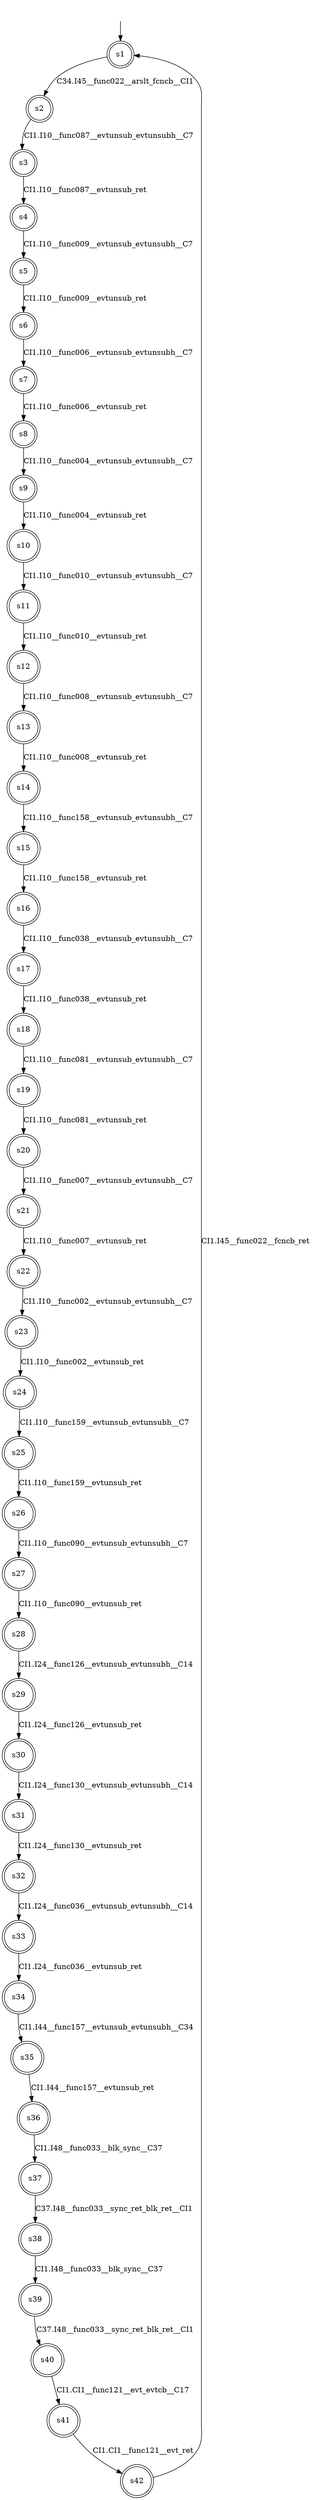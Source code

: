 digraph automaton {
	1 [label=<s1> shape="doublecircle"];
	2 [label=<s2> shape="doublecircle"];
	3 [label=<s3> shape="doublecircle"];
	4 [label=<s4> shape="doublecircle"];
	5 [label=<s5> shape="doublecircle"];
	6 [label=<s6> shape="doublecircle"];
	7 [label=<s7> shape="doublecircle"];
	8 [label=<s8> shape="doublecircle"];
	9 [label=<s9> shape="doublecircle"];
	10 [label=<s10> shape="doublecircle"];
	11 [label=<s11> shape="doublecircle"];
	12 [label=<s12> shape="doublecircle"];
	13 [label=<s13> shape="doublecircle"];
	14 [label=<s14> shape="doublecircle"];
	15 [label=<s15> shape="doublecircle"];
	16 [label=<s16> shape="doublecircle"];
	17 [label=<s17> shape="doublecircle"];
	18 [label=<s18> shape="doublecircle"];
	19 [label=<s19> shape="doublecircle"];
	20 [label=<s20> shape="doublecircle"];
	21 [label=<s21> shape="doublecircle"];
	22 [label=<s22> shape="doublecircle"];
	23 [label=<s23> shape="doublecircle"];
	24 [label=<s24> shape="doublecircle"];
	25 [label=<s25> shape="doublecircle"];
	26 [label=<s26> shape="doublecircle"];
	27 [label=<s27> shape="doublecircle"];
	28 [label=<s28> shape="doublecircle"];
	29 [label=<s29> shape="doublecircle"];
	30 [label=<s30> shape="doublecircle"];
	31 [label=<s31> shape="doublecircle"];
	32 [label=<s32> shape="doublecircle"];
	33 [label=<s33> shape="doublecircle"];
	34 [label=<s34> shape="doublecircle"];
	35 [label=<s35> shape="doublecircle"];
	36 [label=<s36> shape="doublecircle"];
	37 [label=<s37> shape="doublecircle"];
	38 [label=<s38> shape="doublecircle"];
	39 [label=<s39> shape="doublecircle"];
	40 [label=<s40> shape="doublecircle"];
	41 [label=<s41> shape="doublecircle"];
	42 [label=<s42> shape="doublecircle"];
	__init1 [label=<> shape="none"];
	__init1 -> 1;
	1 -> 2 [label=<C34.I45__func022__arslt_fcncb__CI1> id="1-0-2"];
	2 -> 3 [label=<CI1.I10__func087__evtunsub_evtunsubh__C7> id="2-0-3"];
	3 -> 4 [label=<CI1.I10__func087__evtunsub_ret> id="3-0-4"];
	4 -> 5 [label=<CI1.I10__func009__evtunsub_evtunsubh__C7> id="4-0-5"];
	5 -> 6 [label=<CI1.I10__func009__evtunsub_ret> id="5-0-6"];
	6 -> 7 [label=<CI1.I10__func006__evtunsub_evtunsubh__C7> id="6-0-7"];
	7 -> 8 [label=<CI1.I10__func006__evtunsub_ret> id="7-0-8"];
	8 -> 9 [label=<CI1.I10__func004__evtunsub_evtunsubh__C7> id="8-0-9"];
	9 -> 10 [label=<CI1.I10__func004__evtunsub_ret> id="9-0-10"];
	10 -> 11 [label=<CI1.I10__func010__evtunsub_evtunsubh__C7> id="10-0-11"];
	11 -> 12 [label=<CI1.I10__func010__evtunsub_ret> id="11-0-12"];
	12 -> 13 [label=<CI1.I10__func008__evtunsub_evtunsubh__C7> id="12-0-13"];
	13 -> 14 [label=<CI1.I10__func008__evtunsub_ret> id="13-0-14"];
	14 -> 15 [label=<CI1.I10__func158__evtunsub_evtunsubh__C7> id="14-0-15"];
	15 -> 16 [label=<CI1.I10__func158__evtunsub_ret> id="15-0-16"];
	16 -> 17 [label=<CI1.I10__func038__evtunsub_evtunsubh__C7> id="16-0-17"];
	17 -> 18 [label=<CI1.I10__func038__evtunsub_ret> id="17-0-18"];
	18 -> 19 [label=<CI1.I10__func081__evtunsub_evtunsubh__C7> id="18-0-19"];
	19 -> 20 [label=<CI1.I10__func081__evtunsub_ret> id="19-0-20"];
	20 -> 21 [label=<CI1.I10__func007__evtunsub_evtunsubh__C7> id="20-0-21"];
	21 -> 22 [label=<CI1.I10__func007__evtunsub_ret> id="21-0-22"];
	22 -> 23 [label=<CI1.I10__func002__evtunsub_evtunsubh__C7> id="22-0-23"];
	23 -> 24 [label=<CI1.I10__func002__evtunsub_ret> id="23-0-24"];
	24 -> 25 [label=<CI1.I10__func159__evtunsub_evtunsubh__C7> id="24-0-25"];
	25 -> 26 [label=<CI1.I10__func159__evtunsub_ret> id="25-0-26"];
	26 -> 27 [label=<CI1.I10__func090__evtunsub_evtunsubh__C7> id="26-0-27"];
	27 -> 28 [label=<CI1.I10__func090__evtunsub_ret> id="27-0-28"];
	28 -> 29 [label=<CI1.I24__func126__evtunsub_evtunsubh__C14> id="28-0-29"];
	29 -> 30 [label=<CI1.I24__func126__evtunsub_ret> id="29-0-30"];
	30 -> 31 [label=<CI1.I24__func130__evtunsub_evtunsubh__C14> id="30-0-31"];
	31 -> 32 [label=<CI1.I24__func130__evtunsub_ret> id="31-0-32"];
	32 -> 33 [label=<CI1.I24__func036__evtunsub_evtunsubh__C14> id="32-0-33"];
	33 -> 34 [label=<CI1.I24__func036__evtunsub_ret> id="33-0-34"];
	34 -> 35 [label=<CI1.I44__func157__evtunsub_evtunsubh__C34> id="34-0-35"];
	35 -> 36 [label=<CI1.I44__func157__evtunsub_ret> id="35-0-36"];
	36 -> 37 [label=<CI1.I48__func033__blk_sync__C37> id="36-0-37"];
	37 -> 38 [label=<C37.I48__func033__sync_ret_blk_ret__CI1> id="37-0-38"];
	38 -> 39 [label=<CI1.I48__func033__blk_sync__C37> id="38-0-39"];
	39 -> 40 [label=<C37.I48__func033__sync_ret_blk_ret__CI1> id="39-0-40"];
	40 -> 41 [label=<CI1.CI1__func121__evt_evtcb__C17> id="40-0-41"];
	41 -> 42 [label=<CI1.CI1__func121__evt_ret> id="41-0-42"];
	42 -> 1 [label=<CI1.I45__func022__fcncb_ret> id="42-0-1"];
}

